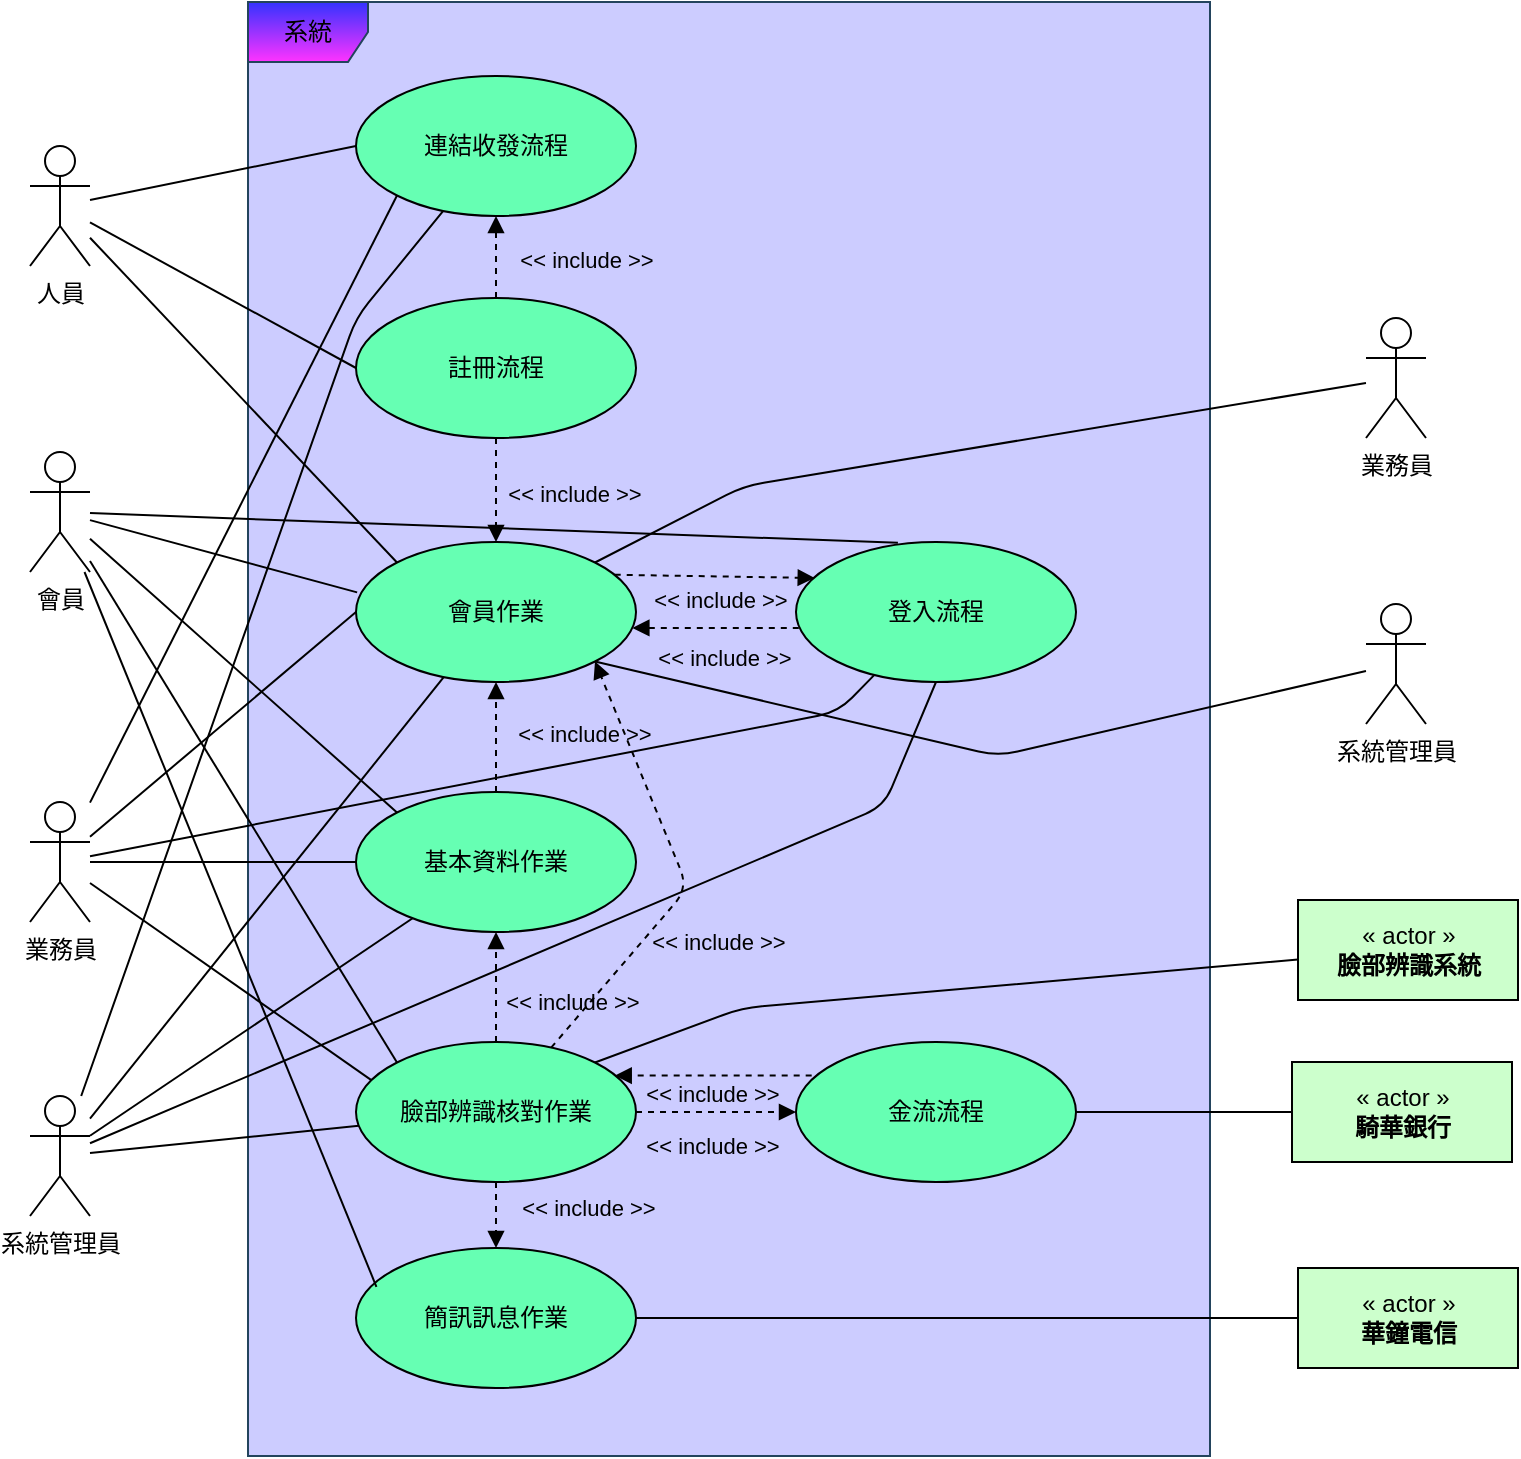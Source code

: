 <mxfile>
    <diagram name="(b) 小題" id="b5b7bab2-c9e2-2cf4-8b2a-24fd1a2a6d21">
        <mxGraphModel dx="820" dy="567" grid="0" gridSize="10" guides="1" tooltips="1" connect="1" arrows="1" fold="1" page="1" pageScale="1" pageWidth="827" pageHeight="1169" background="#FFFFFF" math="0" shadow="0">
            <root>
                <mxCell id="0"/>
                <mxCell id="1" parent="0"/>
                <mxCell id="hS1Dl1VDW4nVZPfupowK-1" value="系統" style="shape=umlFrame;whiteSpace=wrap;html=1;fillColor=#3333FF;strokeColor=#23445d;gradientColor=#FF33FF;swimlaneFillColor=#CCCCFF;labelBorderColor=none;" vertex="1" parent="1">
                    <mxGeometry x="173" y="92" width="481" height="727" as="geometry"/>
                </mxCell>
                <mxCell id="g1ys-w8AkWy7-Gs6ovqe-21" style="edgeStyle=none;rounded=1;html=1;entryX=0;entryY=0.5;entryDx=0;entryDy=0;labelBackgroundColor=none;fontColor=#000000;endArrow=none;endFill=0;strokeColor=#000000;strokeWidth=1;" edge="1" parent="1" source="g1ys-w8AkWy7-Gs6ovqe-1" target="g1ys-w8AkWy7-Gs6ovqe-5">
                    <mxGeometry relative="1" as="geometry"/>
                </mxCell>
                <mxCell id="g1ys-w8AkWy7-Gs6ovqe-22" style="edgeStyle=none;rounded=1;html=1;entryX=0;entryY=0.5;entryDx=0;entryDy=0;labelBackgroundColor=none;fontColor=#000000;endArrow=none;endFill=0;strokeColor=#000000;strokeWidth=1;" edge="1" parent="1" source="g1ys-w8AkWy7-Gs6ovqe-1" target="g1ys-w8AkWy7-Gs6ovqe-4">
                    <mxGeometry relative="1" as="geometry"/>
                </mxCell>
                <mxCell id="g1ys-w8AkWy7-Gs6ovqe-43" style="edgeStyle=none;rounded=1;html=1;entryX=0;entryY=0;entryDx=0;entryDy=0;labelBackgroundColor=none;fontColor=#000000;endArrow=none;endFill=0;strokeColor=#000000;strokeWidth=1;" edge="1" parent="1" source="g1ys-w8AkWy7-Gs6ovqe-1" target="g1ys-w8AkWy7-Gs6ovqe-6">
                    <mxGeometry relative="1" as="geometry"/>
                </mxCell>
                <mxCell id="g1ys-w8AkWy7-Gs6ovqe-1" value="人員" style="shape=umlActor;verticalLabelPosition=bottom;verticalAlign=top;html=1;labelBorderColor=none;fillColor=none;gradientColor=#FF33FF;strokeColor=#000000;fontColor=#000000;" vertex="1" parent="1">
                    <mxGeometry x="64" y="164" width="30" height="60" as="geometry"/>
                </mxCell>
                <mxCell id="g1ys-w8AkWy7-Gs6ovqe-3" value="&amp;lt;&amp;lt; include &amp;gt;&amp;gt;" style="endArrow=block;endFill=1;html=1;fontColor=#000000;rounded=1;dashed=1;strokeWidth=1;strokeColor=#000000;labelBackgroundColor=none;exitX=0.5;exitY=0;exitDx=0;exitDy=0;" edge="1" parent="1" source="g1ys-w8AkWy7-Gs6ovqe-4" target="g1ys-w8AkWy7-Gs6ovqe-5">
                    <mxGeometry x="-0.073" y="-45" width="160" relative="1" as="geometry">
                        <mxPoint x="297" y="232" as="sourcePoint"/>
                        <mxPoint x="287" y="199" as="targetPoint"/>
                        <mxPoint as="offset"/>
                    </mxGeometry>
                </mxCell>
                <mxCell id="g1ys-w8AkWy7-Gs6ovqe-4" value="註冊流程" style="ellipse;whiteSpace=wrap;html=1;labelBorderColor=none;fontColor=#000000;strokeColor=#000000;fillColor=#66FFB3;gradientColor=none;" vertex="1" parent="1">
                    <mxGeometry x="227" y="240" width="140" height="70" as="geometry"/>
                </mxCell>
                <mxCell id="g1ys-w8AkWy7-Gs6ovqe-5" value="連結收發流程" style="ellipse;whiteSpace=wrap;html=1;labelBorderColor=none;fontColor=#000000;strokeColor=#000000;fillColor=#66FFB3;gradientColor=none;" vertex="1" parent="1">
                    <mxGeometry x="227" y="129" width="140" height="70" as="geometry"/>
                </mxCell>
                <mxCell id="g1ys-w8AkWy7-Gs6ovqe-6" value="會員作業" style="ellipse;whiteSpace=wrap;html=1;labelBorderColor=none;fontColor=#000000;strokeColor=#000000;fillColor=#66FFB3;gradientColor=none;" vertex="1" parent="1">
                    <mxGeometry x="227" y="362" width="140" height="70" as="geometry"/>
                </mxCell>
                <mxCell id="g1ys-w8AkWy7-Gs6ovqe-8" value="&amp;lt;&amp;lt; include &amp;gt;&amp;gt;" style="endArrow=block;endFill=1;html=1;fontColor=#000000;rounded=1;dashed=1;strokeWidth=1;strokeColor=#000000;labelBackgroundColor=none;exitX=0.5;exitY=1;exitDx=0;exitDy=0;entryX=0.5;entryY=0;entryDx=0;entryDy=0;" edge="1" parent="1" source="g1ys-w8AkWy7-Gs6ovqe-4" target="g1ys-w8AkWy7-Gs6ovqe-6">
                    <mxGeometry x="0.064" y="39" width="160" relative="1" as="geometry">
                        <mxPoint x="307" y="217" as="sourcePoint"/>
                        <mxPoint x="307" y="250" as="targetPoint"/>
                        <mxPoint as="offset"/>
                    </mxGeometry>
                </mxCell>
                <mxCell id="g1ys-w8AkWy7-Gs6ovqe-9" value="登入流程" style="ellipse;whiteSpace=wrap;html=1;labelBorderColor=none;fontColor=#000000;strokeColor=#000000;fillColor=#66FFB3;gradientColor=none;" vertex="1" parent="1">
                    <mxGeometry x="447" y="362" width="140" height="70" as="geometry"/>
                </mxCell>
                <mxCell id="g1ys-w8AkWy7-Gs6ovqe-10" value="&amp;lt;&amp;lt; include &amp;gt;&amp;gt;" style="endArrow=block;endFill=1;html=1;fontColor=#000000;rounded=1;dashed=1;strokeWidth=1;strokeColor=#000000;labelBackgroundColor=none;entryX=0.067;entryY=0.257;entryDx=0;entryDy=0;entryPerimeter=0;exitX=0.924;exitY=0.234;exitDx=0;exitDy=0;exitPerimeter=0;" edge="1" parent="1" source="g1ys-w8AkWy7-Gs6ovqe-6" target="g1ys-w8AkWy7-Gs6ovqe-9">
                    <mxGeometry x="0.056" y="-12" width="160" relative="1" as="geometry">
                        <mxPoint x="362" y="384" as="sourcePoint"/>
                        <mxPoint x="317" y="260" as="targetPoint"/>
                        <mxPoint as="offset"/>
                    </mxGeometry>
                </mxCell>
                <mxCell id="g1ys-w8AkWy7-Gs6ovqe-11" value="&amp;lt;&amp;lt; include &amp;gt;&amp;gt;" style="endArrow=block;endFill=1;html=1;fontColor=#000000;rounded=1;dashed=1;strokeWidth=1;strokeColor=#000000;labelBackgroundColor=none;exitX=0.01;exitY=0.614;exitDx=0;exitDy=0;entryX=0.987;entryY=0.614;entryDx=0;entryDy=0;exitPerimeter=0;entryPerimeter=0;" edge="1" parent="1" source="g1ys-w8AkWy7-Gs6ovqe-9" target="g1ys-w8AkWy7-Gs6ovqe-6">
                    <mxGeometry x="-0.101" y="15" width="160" relative="1" as="geometry">
                        <mxPoint x="327" y="237" as="sourcePoint"/>
                        <mxPoint x="327" y="270" as="targetPoint"/>
                        <mxPoint as="offset"/>
                    </mxGeometry>
                </mxCell>
                <mxCell id="g1ys-w8AkWy7-Gs6ovqe-12" value="臉部辨識核對作業" style="ellipse;whiteSpace=wrap;html=1;labelBorderColor=none;fontColor=#000000;strokeColor=#000000;fillColor=#66FFB3;gradientColor=none;" vertex="1" parent="1">
                    <mxGeometry x="227" y="612" width="140" height="70" as="geometry"/>
                </mxCell>
                <mxCell id="g1ys-w8AkWy7-Gs6ovqe-13" value="&amp;lt;&amp;lt; include &amp;gt;&amp;gt;" style="endArrow=block;endFill=1;html=1;fontColor=#000000;rounded=1;dashed=1;strokeWidth=1;strokeColor=#000000;labelBackgroundColor=none;exitX=0.5;exitY=0;exitDx=0;exitDy=0;entryX=0.5;entryY=1;entryDx=0;entryDy=0;" edge="1" parent="1" source="g1ys-w8AkWy7-Gs6ovqe-12" target="g1ys-w8AkWy7-Gs6ovqe-18">
                    <mxGeometry x="-0.256" y="-38" width="160" relative="1" as="geometry">
                        <mxPoint x="337" y="247" as="sourcePoint"/>
                        <mxPoint x="337" y="280" as="targetPoint"/>
                        <mxPoint as="offset"/>
                    </mxGeometry>
                </mxCell>
                <mxCell id="g1ys-w8AkWy7-Gs6ovqe-14" value="簡訊訊息作業" style="ellipse;whiteSpace=wrap;html=1;labelBorderColor=none;fontColor=#000000;strokeColor=#000000;fillColor=#66FFB3;gradientColor=none;" vertex="1" parent="1">
                    <mxGeometry x="227" y="715" width="140" height="70" as="geometry"/>
                </mxCell>
                <mxCell id="g1ys-w8AkWy7-Gs6ovqe-15" value="&amp;lt;&amp;lt; include &amp;gt;&amp;gt;" style="endArrow=block;endFill=1;html=1;fontColor=#000000;rounded=1;dashed=1;strokeWidth=1;strokeColor=#000000;labelBackgroundColor=none;exitX=0.5;exitY=1;exitDx=0;exitDy=0;entryX=0.5;entryY=0;entryDx=0;entryDy=0;" edge="1" parent="1" source="g1ys-w8AkWy7-Gs6ovqe-12" target="g1ys-w8AkWy7-Gs6ovqe-14">
                    <mxGeometry x="-0.212" y="46" width="160" relative="1" as="geometry">
                        <mxPoint x="347" y="257" as="sourcePoint"/>
                        <mxPoint x="347" y="290" as="targetPoint"/>
                        <mxPoint as="offset"/>
                    </mxGeometry>
                </mxCell>
                <mxCell id="g1ys-w8AkWy7-Gs6ovqe-16" value="金流流程" style="ellipse;whiteSpace=wrap;html=1;labelBorderColor=none;fontColor=#000000;strokeColor=#000000;fillColor=#66FFB3;gradientColor=none;" vertex="1" parent="1">
                    <mxGeometry x="447" y="612" width="140" height="70" as="geometry"/>
                </mxCell>
                <mxCell id="g1ys-w8AkWy7-Gs6ovqe-17" value="&amp;lt;&amp;lt; include &amp;gt;&amp;gt;" style="endArrow=block;endFill=1;html=1;fontColor=#000000;rounded=1;dashed=1;strokeWidth=1;strokeColor=#000000;labelBackgroundColor=none;exitX=1;exitY=0.5;exitDx=0;exitDy=0;entryX=0;entryY=0.5;entryDx=0;entryDy=0;" edge="1" parent="1" source="g1ys-w8AkWy7-Gs6ovqe-12" target="g1ys-w8AkWy7-Gs6ovqe-16">
                    <mxGeometry x="-0.05" y="-17" width="160" relative="1" as="geometry">
                        <mxPoint x="357" y="267" as="sourcePoint"/>
                        <mxPoint x="357" y="300" as="targetPoint"/>
                        <mxPoint as="offset"/>
                    </mxGeometry>
                </mxCell>
                <mxCell id="g1ys-w8AkWy7-Gs6ovqe-18" value="基本資料作業" style="ellipse;whiteSpace=wrap;html=1;labelBorderColor=none;fontColor=#000000;strokeColor=#000000;fillColor=#66FFB3;gradientColor=none;" vertex="1" parent="1">
                    <mxGeometry x="227" y="487" width="140" height="70" as="geometry"/>
                </mxCell>
                <mxCell id="g1ys-w8AkWy7-Gs6ovqe-19" value="&amp;lt;&amp;lt; include &amp;gt;&amp;gt;" style="endArrow=block;endFill=1;html=1;fontColor=#000000;rounded=1;dashed=1;strokeWidth=1;strokeColor=#000000;labelBackgroundColor=none;exitX=0.5;exitY=0;exitDx=0;exitDy=0;entryX=0.5;entryY=1;entryDx=0;entryDy=0;" edge="1" parent="1" source="g1ys-w8AkWy7-Gs6ovqe-18" target="g1ys-w8AkWy7-Gs6ovqe-6">
                    <mxGeometry x="0.069" y="-44" width="160" relative="1" as="geometry">
                        <mxPoint x="367" y="277" as="sourcePoint"/>
                        <mxPoint x="367" y="310" as="targetPoint"/>
                        <mxPoint as="offset"/>
                    </mxGeometry>
                </mxCell>
                <mxCell id="g1ys-w8AkWy7-Gs6ovqe-26" style="edgeStyle=none;rounded=1;html=1;entryX=0.004;entryY=0.36;entryDx=0;entryDy=0;labelBackgroundColor=none;fontColor=#000000;endArrow=none;endFill=0;strokeColor=#000000;strokeWidth=1;entryPerimeter=0;" edge="1" parent="1" source="g1ys-w8AkWy7-Gs6ovqe-23" target="g1ys-w8AkWy7-Gs6ovqe-6">
                    <mxGeometry relative="1" as="geometry"/>
                </mxCell>
                <mxCell id="g1ys-w8AkWy7-Gs6ovqe-27" style="edgeStyle=none;rounded=1;html=1;entryX=0.364;entryY=0.006;entryDx=0;entryDy=0;entryPerimeter=0;labelBackgroundColor=none;fontColor=#000000;endArrow=none;endFill=0;strokeColor=#000000;strokeWidth=1;" edge="1" parent="1" source="g1ys-w8AkWy7-Gs6ovqe-23" target="g1ys-w8AkWy7-Gs6ovqe-9">
                    <mxGeometry relative="1" as="geometry"/>
                </mxCell>
                <mxCell id="g1ys-w8AkWy7-Gs6ovqe-29" style="edgeStyle=none;rounded=1;html=1;entryX=0;entryY=0;entryDx=0;entryDy=0;labelBackgroundColor=none;fontColor=#000000;endArrow=none;endFill=0;strokeColor=#000000;strokeWidth=1;" edge="1" parent="1" source="g1ys-w8AkWy7-Gs6ovqe-23" target="g1ys-w8AkWy7-Gs6ovqe-18">
                    <mxGeometry relative="1" as="geometry"/>
                </mxCell>
                <mxCell id="g1ys-w8AkWy7-Gs6ovqe-30" style="edgeStyle=none;rounded=1;html=1;entryX=0;entryY=0;entryDx=0;entryDy=0;labelBackgroundColor=none;fontColor=#000000;endArrow=none;endFill=0;strokeColor=#000000;strokeWidth=1;" edge="1" parent="1" source="g1ys-w8AkWy7-Gs6ovqe-23" target="g1ys-w8AkWy7-Gs6ovqe-12">
                    <mxGeometry relative="1" as="geometry"/>
                </mxCell>
                <mxCell id="g1ys-w8AkWy7-Gs6ovqe-31" style="edgeStyle=none;rounded=1;html=1;entryX=0.073;entryY=0.277;entryDx=0;entryDy=0;entryPerimeter=0;labelBackgroundColor=none;fontColor=#000000;endArrow=none;endFill=0;strokeColor=#000000;strokeWidth=1;" edge="1" parent="1" source="g1ys-w8AkWy7-Gs6ovqe-23" target="g1ys-w8AkWy7-Gs6ovqe-14">
                    <mxGeometry relative="1" as="geometry"/>
                </mxCell>
                <mxCell id="g1ys-w8AkWy7-Gs6ovqe-23" value="會員" style="shape=umlActor;verticalLabelPosition=bottom;verticalAlign=top;html=1;labelBorderColor=none;fillColor=none;gradientColor=#FF33FF;strokeColor=#000000;fontColor=#000000;" vertex="1" parent="1">
                    <mxGeometry x="64" y="317" width="30" height="60" as="geometry"/>
                </mxCell>
                <mxCell id="g1ys-w8AkWy7-Gs6ovqe-34" style="edgeStyle=none;rounded=1;html=1;entryX=0;entryY=1;entryDx=0;entryDy=0;labelBackgroundColor=none;fontColor=#000000;endArrow=none;endFill=0;strokeColor=#000000;strokeWidth=1;" edge="1" parent="1" source="g1ys-w8AkWy7-Gs6ovqe-32" target="g1ys-w8AkWy7-Gs6ovqe-5">
                    <mxGeometry relative="1" as="geometry"/>
                </mxCell>
                <mxCell id="g1ys-w8AkWy7-Gs6ovqe-35" style="edgeStyle=none;rounded=1;html=1;entryX=0;entryY=0.5;entryDx=0;entryDy=0;labelBackgroundColor=none;fontColor=#000000;endArrow=none;endFill=0;strokeColor=#000000;strokeWidth=1;" edge="1" parent="1" source="g1ys-w8AkWy7-Gs6ovqe-32" target="g1ys-w8AkWy7-Gs6ovqe-6">
                    <mxGeometry relative="1" as="geometry"/>
                </mxCell>
                <mxCell id="g1ys-w8AkWy7-Gs6ovqe-38" style="edgeStyle=none;rounded=1;html=1;labelBackgroundColor=none;fontColor=#000000;endArrow=none;endFill=0;strokeColor=#000000;strokeWidth=1;" edge="1" parent="1" source="g1ys-w8AkWy7-Gs6ovqe-32" target="g1ys-w8AkWy7-Gs6ovqe-9">
                    <mxGeometry relative="1" as="geometry">
                        <Array as="points">
                            <mxPoint x="468" y="447"/>
                        </Array>
                    </mxGeometry>
                </mxCell>
                <mxCell id="g1ys-w8AkWy7-Gs6ovqe-39" style="edgeStyle=none;rounded=1;html=1;entryX=0;entryY=0.5;entryDx=0;entryDy=0;labelBackgroundColor=none;fontColor=#000000;endArrow=none;endFill=0;strokeColor=#000000;strokeWidth=1;" edge="1" parent="1" source="g1ys-w8AkWy7-Gs6ovqe-32" target="g1ys-w8AkWy7-Gs6ovqe-18">
                    <mxGeometry relative="1" as="geometry"/>
                </mxCell>
                <mxCell id="g1ys-w8AkWy7-Gs6ovqe-40" style="edgeStyle=none;rounded=1;html=1;entryX=0.056;entryY=0.274;entryDx=0;entryDy=0;entryPerimeter=0;labelBackgroundColor=none;fontColor=#000000;endArrow=none;endFill=0;strokeColor=#000000;strokeWidth=1;" edge="1" parent="1" source="g1ys-w8AkWy7-Gs6ovqe-32" target="g1ys-w8AkWy7-Gs6ovqe-12">
                    <mxGeometry relative="1" as="geometry"/>
                </mxCell>
                <mxCell id="g1ys-w8AkWy7-Gs6ovqe-32" value="業務員" style="shape=umlActor;verticalLabelPosition=bottom;verticalAlign=top;html=1;labelBorderColor=none;fillColor=none;gradientColor=#FF33FF;strokeColor=#000000;fontColor=#000000;" vertex="1" parent="1">
                    <mxGeometry x="64" y="492" width="30" height="60" as="geometry"/>
                </mxCell>
                <mxCell id="g1ys-w8AkWy7-Gs6ovqe-44" style="edgeStyle=none;rounded=1;html=1;labelBackgroundColor=none;fontColor=#000000;endArrow=none;endFill=0;strokeColor=#000000;strokeWidth=1;" edge="1" parent="1" source="g1ys-w8AkWy7-Gs6ovqe-42" target="g1ys-w8AkWy7-Gs6ovqe-12">
                    <mxGeometry relative="1" as="geometry"/>
                </mxCell>
                <mxCell id="g1ys-w8AkWy7-Gs6ovqe-45" style="edgeStyle=none;rounded=1;html=1;labelBackgroundColor=none;fontColor=#000000;endArrow=none;endFill=0;strokeColor=#000000;strokeWidth=1;" edge="1" parent="1" source="g1ys-w8AkWy7-Gs6ovqe-42" target="g1ys-w8AkWy7-Gs6ovqe-18">
                    <mxGeometry relative="1" as="geometry"/>
                </mxCell>
                <mxCell id="g1ys-w8AkWy7-Gs6ovqe-46" style="edgeStyle=none;rounded=1;html=1;labelBackgroundColor=none;fontColor=#000000;endArrow=none;endFill=0;strokeColor=#000000;strokeWidth=1;" edge="1" parent="1" source="g1ys-w8AkWy7-Gs6ovqe-42" target="g1ys-w8AkWy7-Gs6ovqe-6">
                    <mxGeometry relative="1" as="geometry"/>
                </mxCell>
                <mxCell id="g1ys-w8AkWy7-Gs6ovqe-47" style="edgeStyle=none;rounded=1;html=1;entryX=0.5;entryY=1;entryDx=0;entryDy=0;labelBackgroundColor=none;fontColor=#000000;endArrow=none;endFill=0;strokeColor=#000000;strokeWidth=1;" edge="1" parent="1" source="g1ys-w8AkWy7-Gs6ovqe-42" target="g1ys-w8AkWy7-Gs6ovqe-9">
                    <mxGeometry relative="1" as="geometry">
                        <Array as="points">
                            <mxPoint x="491" y="494"/>
                        </Array>
                    </mxGeometry>
                </mxCell>
                <mxCell id="g1ys-w8AkWy7-Gs6ovqe-48" style="edgeStyle=none;rounded=1;html=1;labelBackgroundColor=none;fontColor=#000000;endArrow=none;endFill=0;strokeColor=#000000;strokeWidth=1;" edge="1" parent="1" source="g1ys-w8AkWy7-Gs6ovqe-42" target="g1ys-w8AkWy7-Gs6ovqe-5">
                    <mxGeometry relative="1" as="geometry">
                        <Array as="points">
                            <mxPoint x="227" y="250"/>
                        </Array>
                    </mxGeometry>
                </mxCell>
                <mxCell id="g1ys-w8AkWy7-Gs6ovqe-42" value="系統管理員" style="shape=umlActor;verticalLabelPosition=bottom;verticalAlign=top;html=1;labelBorderColor=none;fillColor=none;gradientColor=#FF33FF;strokeColor=#000000;fontColor=#000000;" vertex="1" parent="1">
                    <mxGeometry x="64" y="639" width="30" height="60" as="geometry"/>
                </mxCell>
                <mxCell id="g1ys-w8AkWy7-Gs6ovqe-50" value="" style="edgeStyle=none;rounded=1;html=1;labelBackgroundColor=none;fontColor=#000000;endArrow=none;endFill=0;strokeColor=#000000;strokeWidth=1;" edge="1" parent="1" source="g1ys-w8AkWy7-Gs6ovqe-49" target="g1ys-w8AkWy7-Gs6ovqe-16">
                    <mxGeometry relative="1" as="geometry"/>
                </mxCell>
                <mxCell id="g1ys-w8AkWy7-Gs6ovqe-49" value="« actor »&lt;br&gt;&lt;b&gt;騎華銀行&lt;/b&gt;" style="html=1;labelBorderColor=none;fontColor=#000000;strokeColor=#000000;fillColor=#CCFFCC;gradientColor=none;" vertex="1" parent="1">
                    <mxGeometry x="695" y="622" width="110" height="50" as="geometry"/>
                </mxCell>
                <mxCell id="g1ys-w8AkWy7-Gs6ovqe-53" style="edgeStyle=none;rounded=1;html=1;entryX=1;entryY=0.5;entryDx=0;entryDy=0;labelBackgroundColor=none;fontColor=#000000;endArrow=none;endFill=0;strokeColor=#000000;strokeWidth=1;" edge="1" parent="1" source="g1ys-w8AkWy7-Gs6ovqe-51" target="g1ys-w8AkWy7-Gs6ovqe-14">
                    <mxGeometry relative="1" as="geometry"/>
                </mxCell>
                <mxCell id="g1ys-w8AkWy7-Gs6ovqe-51" value="« actor »&lt;br&gt;&lt;b&gt;華鐘電信&lt;/b&gt;" style="html=1;labelBorderColor=none;fontColor=#000000;strokeColor=#000000;fillColor=#CCFFCC;gradientColor=none;" vertex="1" parent="1">
                    <mxGeometry x="698" y="725" width="110" height="50" as="geometry"/>
                </mxCell>
                <mxCell id="g1ys-w8AkWy7-Gs6ovqe-54" value="&amp;lt;&amp;lt; include &amp;gt;&amp;gt;" style="endArrow=block;endFill=1;html=1;fontColor=#000000;rounded=1;dashed=1;strokeWidth=1;strokeColor=#000000;labelBackgroundColor=none;exitX=0.056;exitY=0.24;exitDx=0;exitDy=0;entryX=0.924;entryY=0.24;entryDx=0;entryDy=0;exitPerimeter=0;entryPerimeter=0;" edge="1" parent="1" source="g1ys-w8AkWy7-Gs6ovqe-16" target="g1ys-w8AkWy7-Gs6ovqe-12">
                    <mxGeometry x="0.012" y="9" width="160" relative="1" as="geometry">
                        <mxPoint x="377" y="657" as="sourcePoint"/>
                        <mxPoint x="457" y="657" as="targetPoint"/>
                        <mxPoint as="offset"/>
                    </mxGeometry>
                </mxCell>
                <mxCell id="g1ys-w8AkWy7-Gs6ovqe-56" style="edgeStyle=none;rounded=1;html=1;entryX=1;entryY=0;entryDx=0;entryDy=0;labelBackgroundColor=none;fontColor=#000000;endArrow=none;endFill=0;strokeColor=#000000;strokeWidth=1;" edge="1" parent="1" source="g1ys-w8AkWy7-Gs6ovqe-55" target="g1ys-w8AkWy7-Gs6ovqe-12">
                    <mxGeometry relative="1" as="geometry">
                        <Array as="points">
                            <mxPoint x="420" y="595"/>
                        </Array>
                    </mxGeometry>
                </mxCell>
                <mxCell id="g1ys-w8AkWy7-Gs6ovqe-55" value="« actor »&lt;br&gt;&lt;b&gt;臉部辨識系統&lt;/b&gt;" style="html=1;labelBorderColor=none;fontColor=#000000;strokeColor=#000000;fillColor=#CCFFCC;gradientColor=none;" vertex="1" parent="1">
                    <mxGeometry x="698" y="541" width="110" height="50" as="geometry"/>
                </mxCell>
                <mxCell id="g1ys-w8AkWy7-Gs6ovqe-61" style="edgeStyle=none;rounded=1;html=1;entryX=1;entryY=0;entryDx=0;entryDy=0;labelBackgroundColor=none;fontColor=#000000;endArrow=none;endFill=0;strokeColor=#000000;strokeWidth=1;" edge="1" parent="1" source="g1ys-w8AkWy7-Gs6ovqe-57" target="g1ys-w8AkWy7-Gs6ovqe-6">
                    <mxGeometry relative="1" as="geometry">
                        <Array as="points">
                            <mxPoint x="421" y="334"/>
                        </Array>
                    </mxGeometry>
                </mxCell>
                <mxCell id="g1ys-w8AkWy7-Gs6ovqe-57" value="業務員" style="shape=umlActor;verticalLabelPosition=bottom;verticalAlign=top;html=1;labelBorderColor=none;fillColor=none;gradientColor=#FF33FF;strokeColor=#000000;fontColor=#000000;" vertex="1" parent="1">
                    <mxGeometry x="732" y="250" width="30" height="60" as="geometry"/>
                </mxCell>
                <mxCell id="g1ys-w8AkWy7-Gs6ovqe-62" style="edgeStyle=none;rounded=1;html=1;entryX=1;entryY=1;entryDx=0;entryDy=0;labelBackgroundColor=none;fontColor=#000000;endArrow=none;endFill=0;strokeColor=#000000;strokeWidth=1;" edge="1" parent="1" source="g1ys-w8AkWy7-Gs6ovqe-58" target="g1ys-w8AkWy7-Gs6ovqe-6">
                    <mxGeometry relative="1" as="geometry">
                        <Array as="points">
                            <mxPoint x="548" y="469"/>
                        </Array>
                    </mxGeometry>
                </mxCell>
                <mxCell id="g1ys-w8AkWy7-Gs6ovqe-58" value="系統管理員" style="shape=umlActor;verticalLabelPosition=bottom;verticalAlign=top;html=1;labelBorderColor=none;fillColor=none;gradientColor=#FF33FF;strokeColor=#000000;fontColor=#000000;" vertex="1" parent="1">
                    <mxGeometry x="732" y="393" width="30" height="60" as="geometry"/>
                </mxCell>
                <mxCell id="g1ys-w8AkWy7-Gs6ovqe-63" value="&amp;lt;&amp;lt; include &amp;gt;&amp;gt;" style="endArrow=block;endFill=1;html=1;fontColor=#000000;rounded=1;dashed=1;strokeWidth=1;strokeColor=#000000;labelBackgroundColor=none;entryX=1;entryY=1;entryDx=0;entryDy=0;" edge="1" parent="1" source="g1ys-w8AkWy7-Gs6ovqe-12" target="g1ys-w8AkWy7-Gs6ovqe-6">
                    <mxGeometry x="-0.17" y="-29" width="160" relative="1" as="geometry">
                        <mxPoint x="458.4" y="414.98" as="sourcePoint"/>
                        <mxPoint x="375.18" y="414.98" as="targetPoint"/>
                        <mxPoint as="offset"/>
                        <Array as="points">
                            <mxPoint x="393" y="535"/>
                        </Array>
                    </mxGeometry>
                </mxCell>
            </root>
        </mxGraphModel>
    </diagram>
    <diagram id="y57ESgfZo5Q0gPeMH4wc" name="(d) 小題">
        <mxGraphModel dx="820" dy="567" grid="1" gridSize="10" guides="1" tooltips="1" connect="1" arrows="1" fold="1" page="1" pageScale="1" pageWidth="827" pageHeight="1169" math="0" shadow="0">
            <root>
                <mxCell id="CHDtnuDMMGn6DQg8g9th-0"/>
                <mxCell id="CHDtnuDMMGn6DQg8g9th-1" parent="CHDtnuDMMGn6DQg8g9th-0"/>
            </root>
        </mxGraphModel>
    </diagram>
</mxfile>